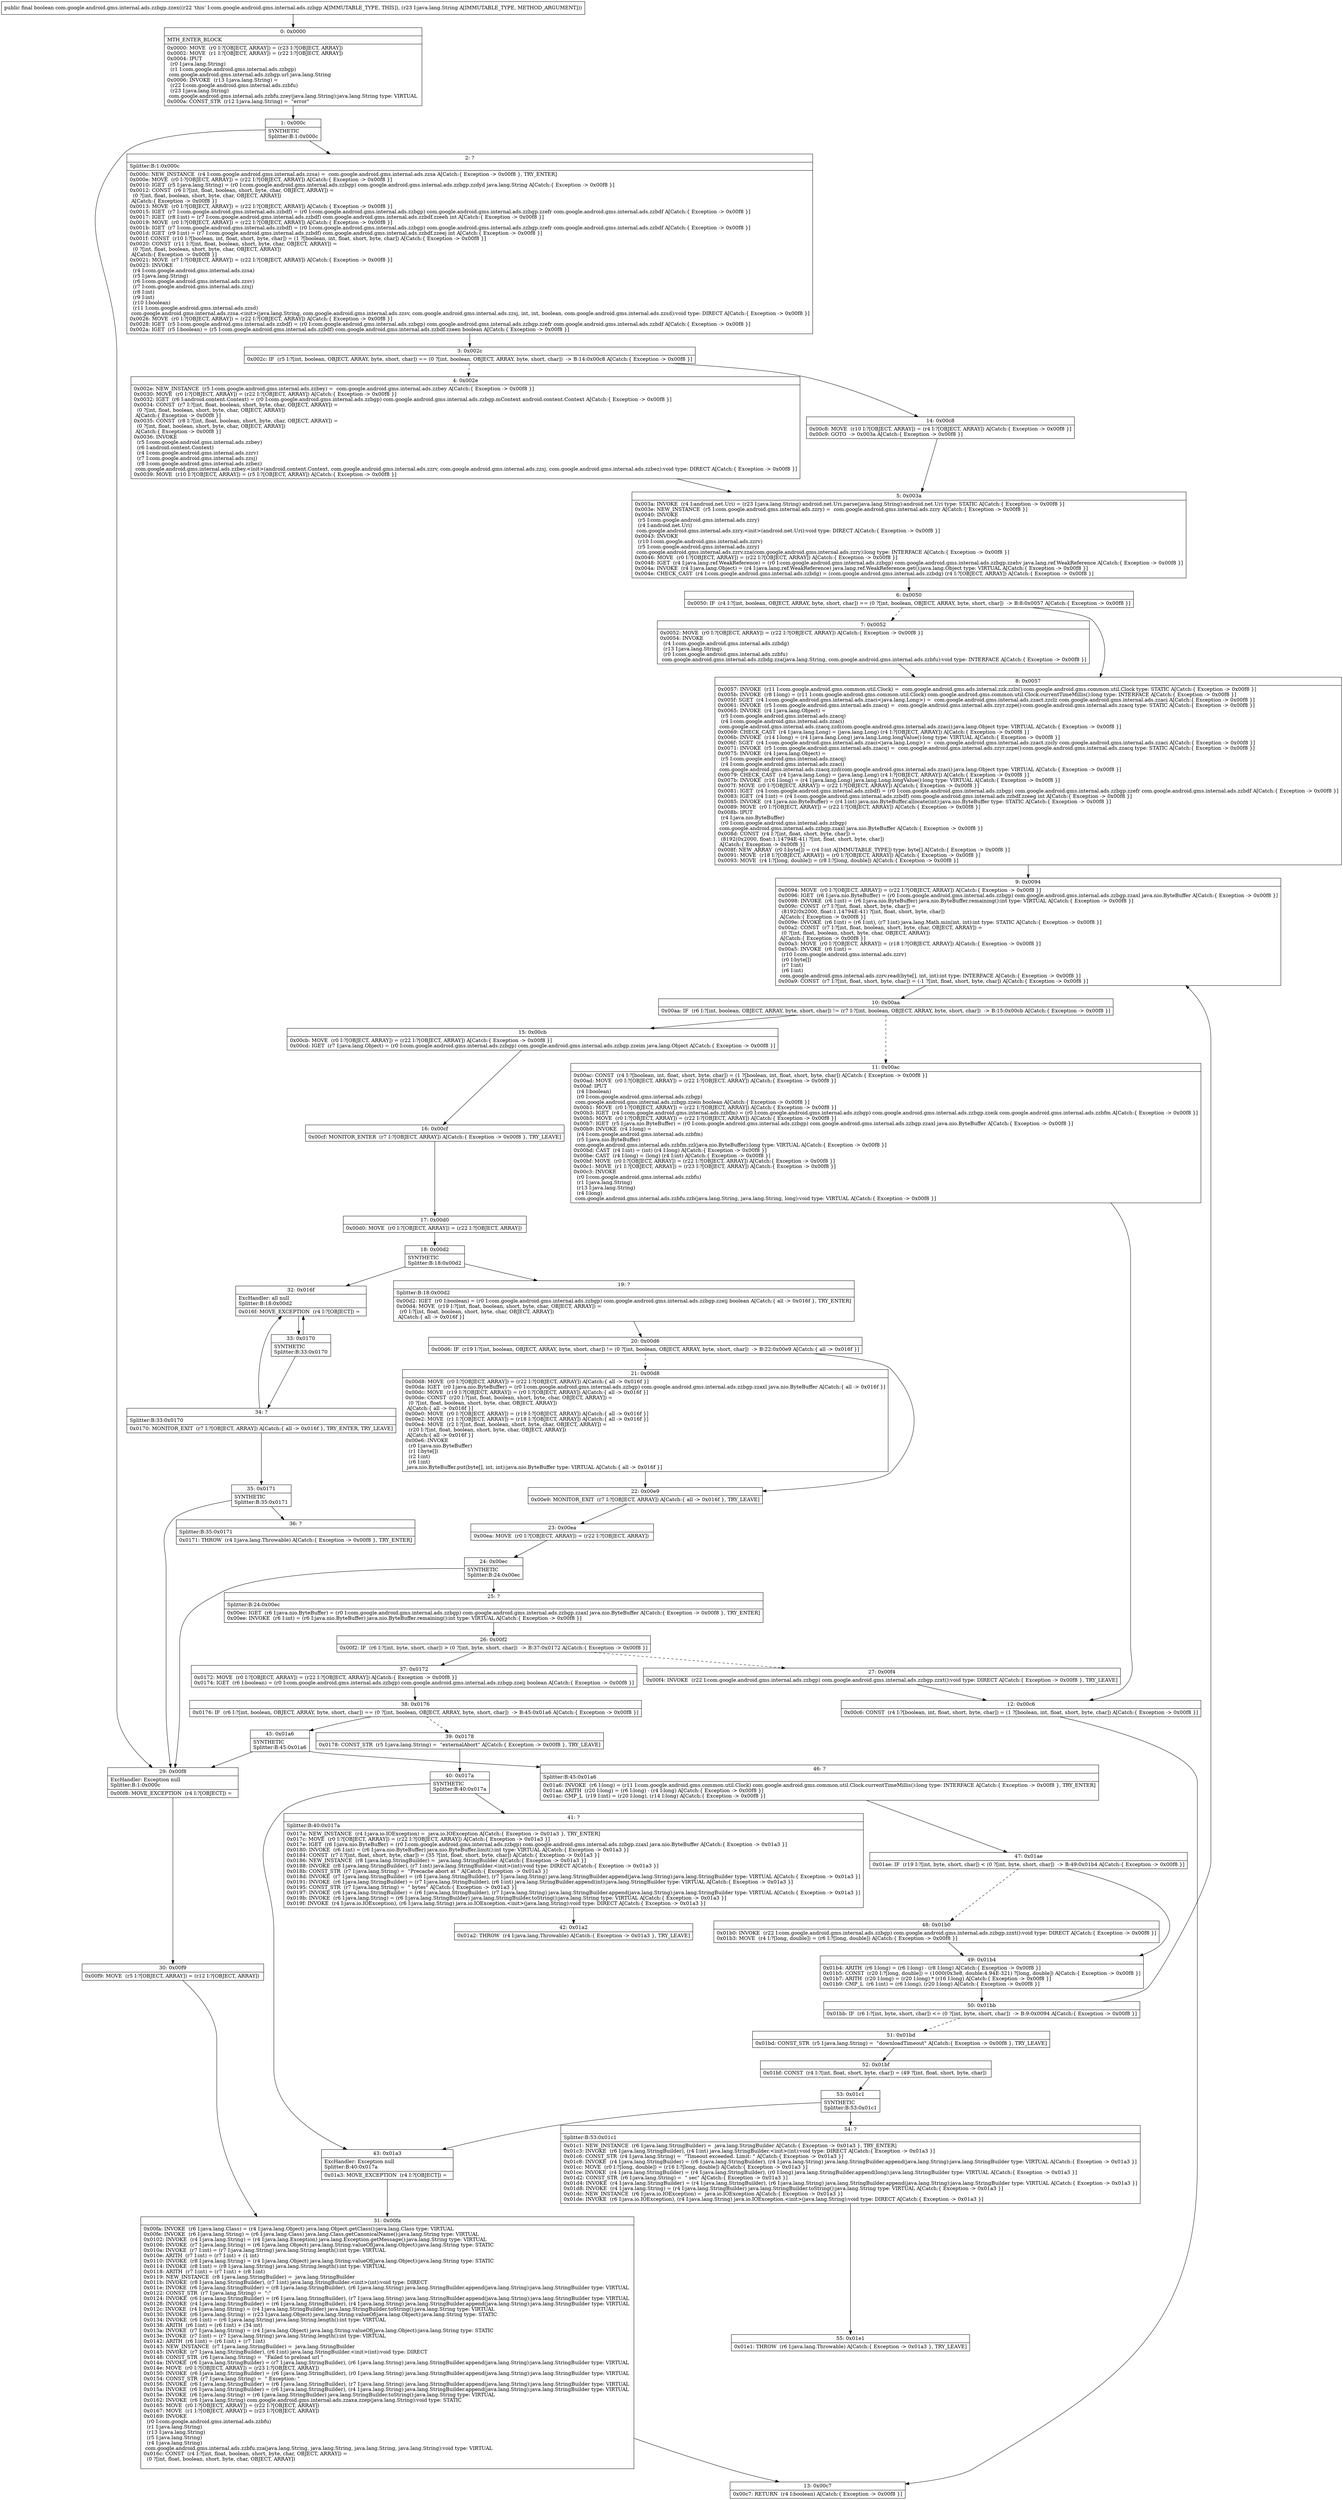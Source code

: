 digraph "CFG forcom.google.android.gms.internal.ads.zzbgp.zzex(Ljava\/lang\/String;)Z" {
Node_0 [shape=record,label="{0\:\ 0x0000|MTH_ENTER_BLOCK\l|0x0000: MOVE  (r0 I:?[OBJECT, ARRAY]) = (r23 I:?[OBJECT, ARRAY]) \l0x0002: MOVE  (r1 I:?[OBJECT, ARRAY]) = (r22 I:?[OBJECT, ARRAY]) \l0x0004: IPUT  \l  (r0 I:java.lang.String)\l  (r1 I:com.google.android.gms.internal.ads.zzbgp)\l com.google.android.gms.internal.ads.zzbgp.url java.lang.String \l0x0006: INVOKE  (r13 I:java.lang.String) = \l  (r22 I:com.google.android.gms.internal.ads.zzbfu)\l  (r23 I:java.lang.String)\l com.google.android.gms.internal.ads.zzbfu.zzey(java.lang.String):java.lang.String type: VIRTUAL \l0x000a: CONST_STR  (r12 I:java.lang.String) =  \"error\" \l}"];
Node_1 [shape=record,label="{1\:\ 0x000c|SYNTHETIC\lSplitter:B:1:0x000c\l}"];
Node_2 [shape=record,label="{2\:\ ?|Splitter:B:1:0x000c\l|0x000c: NEW_INSTANCE  (r4 I:com.google.android.gms.internal.ads.zzsa) =  com.google.android.gms.internal.ads.zzsa A[Catch:\{ Exception \-\> 0x00f8 \}, TRY_ENTER]\l0x000e: MOVE  (r0 I:?[OBJECT, ARRAY]) = (r22 I:?[OBJECT, ARRAY]) A[Catch:\{ Exception \-\> 0x00f8 \}]\l0x0010: IGET  (r5 I:java.lang.String) = (r0 I:com.google.android.gms.internal.ads.zzbgp) com.google.android.gms.internal.ads.zzbgp.zzdyd java.lang.String A[Catch:\{ Exception \-\> 0x00f8 \}]\l0x0012: CONST  (r6 I:?[int, float, boolean, short, byte, char, OBJECT, ARRAY]) = \l  (0 ?[int, float, boolean, short, byte, char, OBJECT, ARRAY])\l A[Catch:\{ Exception \-\> 0x00f8 \}]\l0x0013: MOVE  (r0 I:?[OBJECT, ARRAY]) = (r22 I:?[OBJECT, ARRAY]) A[Catch:\{ Exception \-\> 0x00f8 \}]\l0x0015: IGET  (r7 I:com.google.android.gms.internal.ads.zzbdf) = (r0 I:com.google.android.gms.internal.ads.zzbgp) com.google.android.gms.internal.ads.zzbgp.zzefr com.google.android.gms.internal.ads.zzbdf A[Catch:\{ Exception \-\> 0x00f8 \}]\l0x0017: IGET  (r8 I:int) = (r7 I:com.google.android.gms.internal.ads.zzbdf) com.google.android.gms.internal.ads.zzbdf.zzeeh int A[Catch:\{ Exception \-\> 0x00f8 \}]\l0x0019: MOVE  (r0 I:?[OBJECT, ARRAY]) = (r22 I:?[OBJECT, ARRAY]) A[Catch:\{ Exception \-\> 0x00f8 \}]\l0x001b: IGET  (r7 I:com.google.android.gms.internal.ads.zzbdf) = (r0 I:com.google.android.gms.internal.ads.zzbgp) com.google.android.gms.internal.ads.zzbgp.zzefr com.google.android.gms.internal.ads.zzbdf A[Catch:\{ Exception \-\> 0x00f8 \}]\l0x001d: IGET  (r9 I:int) = (r7 I:com.google.android.gms.internal.ads.zzbdf) com.google.android.gms.internal.ads.zzbdf.zzeej int A[Catch:\{ Exception \-\> 0x00f8 \}]\l0x001f: CONST  (r10 I:?[boolean, int, float, short, byte, char]) = (1 ?[boolean, int, float, short, byte, char]) A[Catch:\{ Exception \-\> 0x00f8 \}]\l0x0020: CONST  (r11 I:?[int, float, boolean, short, byte, char, OBJECT, ARRAY]) = \l  (0 ?[int, float, boolean, short, byte, char, OBJECT, ARRAY])\l A[Catch:\{ Exception \-\> 0x00f8 \}]\l0x0021: MOVE  (r7 I:?[OBJECT, ARRAY]) = (r22 I:?[OBJECT, ARRAY]) A[Catch:\{ Exception \-\> 0x00f8 \}]\l0x0023: INVOKE  \l  (r4 I:com.google.android.gms.internal.ads.zzsa)\l  (r5 I:java.lang.String)\l  (r6 I:com.google.android.gms.internal.ads.zzsv)\l  (r7 I:com.google.android.gms.internal.ads.zzsj)\l  (r8 I:int)\l  (r9 I:int)\l  (r10 I:boolean)\l  (r11 I:com.google.android.gms.internal.ads.zzsd)\l com.google.android.gms.internal.ads.zzsa.\<init\>(java.lang.String, com.google.android.gms.internal.ads.zzsv, com.google.android.gms.internal.ads.zzsj, int, int, boolean, com.google.android.gms.internal.ads.zzsd):void type: DIRECT A[Catch:\{ Exception \-\> 0x00f8 \}]\l0x0026: MOVE  (r0 I:?[OBJECT, ARRAY]) = (r22 I:?[OBJECT, ARRAY]) A[Catch:\{ Exception \-\> 0x00f8 \}]\l0x0028: IGET  (r5 I:com.google.android.gms.internal.ads.zzbdf) = (r0 I:com.google.android.gms.internal.ads.zzbgp) com.google.android.gms.internal.ads.zzbgp.zzefr com.google.android.gms.internal.ads.zzbdf A[Catch:\{ Exception \-\> 0x00f8 \}]\l0x002a: IGET  (r5 I:boolean) = (r5 I:com.google.android.gms.internal.ads.zzbdf) com.google.android.gms.internal.ads.zzbdf.zzeen boolean A[Catch:\{ Exception \-\> 0x00f8 \}]\l}"];
Node_3 [shape=record,label="{3\:\ 0x002c|0x002c: IF  (r5 I:?[int, boolean, OBJECT, ARRAY, byte, short, char]) == (0 ?[int, boolean, OBJECT, ARRAY, byte, short, char])  \-\> B:14:0x00c8 A[Catch:\{ Exception \-\> 0x00f8 \}]\l}"];
Node_4 [shape=record,label="{4\:\ 0x002e|0x002e: NEW_INSTANCE  (r5 I:com.google.android.gms.internal.ads.zzbey) =  com.google.android.gms.internal.ads.zzbey A[Catch:\{ Exception \-\> 0x00f8 \}]\l0x0030: MOVE  (r0 I:?[OBJECT, ARRAY]) = (r22 I:?[OBJECT, ARRAY]) A[Catch:\{ Exception \-\> 0x00f8 \}]\l0x0032: IGET  (r6 I:android.content.Context) = (r0 I:com.google.android.gms.internal.ads.zzbgp) com.google.android.gms.internal.ads.zzbgp.mContext android.content.Context A[Catch:\{ Exception \-\> 0x00f8 \}]\l0x0034: CONST  (r7 I:?[int, float, boolean, short, byte, char, OBJECT, ARRAY]) = \l  (0 ?[int, float, boolean, short, byte, char, OBJECT, ARRAY])\l A[Catch:\{ Exception \-\> 0x00f8 \}]\l0x0035: CONST  (r8 I:?[int, float, boolean, short, byte, char, OBJECT, ARRAY]) = \l  (0 ?[int, float, boolean, short, byte, char, OBJECT, ARRAY])\l A[Catch:\{ Exception \-\> 0x00f8 \}]\l0x0036: INVOKE  \l  (r5 I:com.google.android.gms.internal.ads.zzbey)\l  (r6 I:android.content.Context)\l  (r4 I:com.google.android.gms.internal.ads.zzrv)\l  (r7 I:com.google.android.gms.internal.ads.zzsj)\l  (r8 I:com.google.android.gms.internal.ads.zzbez)\l com.google.android.gms.internal.ads.zzbey.\<init\>(android.content.Context, com.google.android.gms.internal.ads.zzrv, com.google.android.gms.internal.ads.zzsj, com.google.android.gms.internal.ads.zzbez):void type: DIRECT A[Catch:\{ Exception \-\> 0x00f8 \}]\l0x0039: MOVE  (r10 I:?[OBJECT, ARRAY]) = (r5 I:?[OBJECT, ARRAY]) A[Catch:\{ Exception \-\> 0x00f8 \}]\l}"];
Node_5 [shape=record,label="{5\:\ 0x003a|0x003a: INVOKE  (r4 I:android.net.Uri) = (r23 I:java.lang.String) android.net.Uri.parse(java.lang.String):android.net.Uri type: STATIC A[Catch:\{ Exception \-\> 0x00f8 \}]\l0x003e: NEW_INSTANCE  (r5 I:com.google.android.gms.internal.ads.zzry) =  com.google.android.gms.internal.ads.zzry A[Catch:\{ Exception \-\> 0x00f8 \}]\l0x0040: INVOKE  \l  (r5 I:com.google.android.gms.internal.ads.zzry)\l  (r4 I:android.net.Uri)\l com.google.android.gms.internal.ads.zzry.\<init\>(android.net.Uri):void type: DIRECT A[Catch:\{ Exception \-\> 0x00f8 \}]\l0x0043: INVOKE  \l  (r10 I:com.google.android.gms.internal.ads.zzrv)\l  (r5 I:com.google.android.gms.internal.ads.zzry)\l com.google.android.gms.internal.ads.zzrv.zza(com.google.android.gms.internal.ads.zzry):long type: INTERFACE A[Catch:\{ Exception \-\> 0x00f8 \}]\l0x0046: MOVE  (r0 I:?[OBJECT, ARRAY]) = (r22 I:?[OBJECT, ARRAY]) A[Catch:\{ Exception \-\> 0x00f8 \}]\l0x0048: IGET  (r4 I:java.lang.ref.WeakReference) = (r0 I:com.google.android.gms.internal.ads.zzbgp) com.google.android.gms.internal.ads.zzbgp.zzehv java.lang.ref.WeakReference A[Catch:\{ Exception \-\> 0x00f8 \}]\l0x004a: INVOKE  (r4 I:java.lang.Object) = (r4 I:java.lang.ref.WeakReference) java.lang.ref.WeakReference.get():java.lang.Object type: VIRTUAL A[Catch:\{ Exception \-\> 0x00f8 \}]\l0x004e: CHECK_CAST  (r4 I:com.google.android.gms.internal.ads.zzbdg) = (com.google.android.gms.internal.ads.zzbdg) (r4 I:?[OBJECT, ARRAY]) A[Catch:\{ Exception \-\> 0x00f8 \}]\l}"];
Node_6 [shape=record,label="{6\:\ 0x0050|0x0050: IF  (r4 I:?[int, boolean, OBJECT, ARRAY, byte, short, char]) == (0 ?[int, boolean, OBJECT, ARRAY, byte, short, char])  \-\> B:8:0x0057 A[Catch:\{ Exception \-\> 0x00f8 \}]\l}"];
Node_7 [shape=record,label="{7\:\ 0x0052|0x0052: MOVE  (r0 I:?[OBJECT, ARRAY]) = (r22 I:?[OBJECT, ARRAY]) A[Catch:\{ Exception \-\> 0x00f8 \}]\l0x0054: INVOKE  \l  (r4 I:com.google.android.gms.internal.ads.zzbdg)\l  (r13 I:java.lang.String)\l  (r0 I:com.google.android.gms.internal.ads.zzbfu)\l com.google.android.gms.internal.ads.zzbdg.zza(java.lang.String, com.google.android.gms.internal.ads.zzbfu):void type: INTERFACE A[Catch:\{ Exception \-\> 0x00f8 \}]\l}"];
Node_8 [shape=record,label="{8\:\ 0x0057|0x0057: INVOKE  (r11 I:com.google.android.gms.common.util.Clock) =  com.google.android.gms.ads.internal.zzk.zzln():com.google.android.gms.common.util.Clock type: STATIC A[Catch:\{ Exception \-\> 0x00f8 \}]\l0x005b: INVOKE  (r8 I:long) = (r11 I:com.google.android.gms.common.util.Clock) com.google.android.gms.common.util.Clock.currentTimeMillis():long type: INTERFACE A[Catch:\{ Exception \-\> 0x00f8 \}]\l0x005f: SGET  (r4 I:com.google.android.gms.internal.ads.zzaci\<java.lang.Long\>) =  com.google.android.gms.internal.ads.zzact.zzclz com.google.android.gms.internal.ads.zzaci A[Catch:\{ Exception \-\> 0x00f8 \}]\l0x0061: INVOKE  (r5 I:com.google.android.gms.internal.ads.zzacq) =  com.google.android.gms.internal.ads.zzyr.zzpe():com.google.android.gms.internal.ads.zzacq type: STATIC A[Catch:\{ Exception \-\> 0x00f8 \}]\l0x0065: INVOKE  (r4 I:java.lang.Object) = \l  (r5 I:com.google.android.gms.internal.ads.zzacq)\l  (r4 I:com.google.android.gms.internal.ads.zzaci)\l com.google.android.gms.internal.ads.zzacq.zzd(com.google.android.gms.internal.ads.zzaci):java.lang.Object type: VIRTUAL A[Catch:\{ Exception \-\> 0x00f8 \}]\l0x0069: CHECK_CAST  (r4 I:java.lang.Long) = (java.lang.Long) (r4 I:?[OBJECT, ARRAY]) A[Catch:\{ Exception \-\> 0x00f8 \}]\l0x006b: INVOKE  (r14 I:long) = (r4 I:java.lang.Long) java.lang.Long.longValue():long type: VIRTUAL A[Catch:\{ Exception \-\> 0x00f8 \}]\l0x006f: SGET  (r4 I:com.google.android.gms.internal.ads.zzaci\<java.lang.Long\>) =  com.google.android.gms.internal.ads.zzact.zzcly com.google.android.gms.internal.ads.zzaci A[Catch:\{ Exception \-\> 0x00f8 \}]\l0x0071: INVOKE  (r5 I:com.google.android.gms.internal.ads.zzacq) =  com.google.android.gms.internal.ads.zzyr.zzpe():com.google.android.gms.internal.ads.zzacq type: STATIC A[Catch:\{ Exception \-\> 0x00f8 \}]\l0x0075: INVOKE  (r4 I:java.lang.Object) = \l  (r5 I:com.google.android.gms.internal.ads.zzacq)\l  (r4 I:com.google.android.gms.internal.ads.zzaci)\l com.google.android.gms.internal.ads.zzacq.zzd(com.google.android.gms.internal.ads.zzaci):java.lang.Object type: VIRTUAL A[Catch:\{ Exception \-\> 0x00f8 \}]\l0x0079: CHECK_CAST  (r4 I:java.lang.Long) = (java.lang.Long) (r4 I:?[OBJECT, ARRAY]) A[Catch:\{ Exception \-\> 0x00f8 \}]\l0x007b: INVOKE  (r16 I:long) = (r4 I:java.lang.Long) java.lang.Long.longValue():long type: VIRTUAL A[Catch:\{ Exception \-\> 0x00f8 \}]\l0x007f: MOVE  (r0 I:?[OBJECT, ARRAY]) = (r22 I:?[OBJECT, ARRAY]) A[Catch:\{ Exception \-\> 0x00f8 \}]\l0x0081: IGET  (r4 I:com.google.android.gms.internal.ads.zzbdf) = (r0 I:com.google.android.gms.internal.ads.zzbgp) com.google.android.gms.internal.ads.zzbgp.zzefr com.google.android.gms.internal.ads.zzbdf A[Catch:\{ Exception \-\> 0x00f8 \}]\l0x0083: IGET  (r4 I:int) = (r4 I:com.google.android.gms.internal.ads.zzbdf) com.google.android.gms.internal.ads.zzbdf.zzeeg int A[Catch:\{ Exception \-\> 0x00f8 \}]\l0x0085: INVOKE  (r4 I:java.nio.ByteBuffer) = (r4 I:int) java.nio.ByteBuffer.allocate(int):java.nio.ByteBuffer type: STATIC A[Catch:\{ Exception \-\> 0x00f8 \}]\l0x0089: MOVE  (r0 I:?[OBJECT, ARRAY]) = (r22 I:?[OBJECT, ARRAY]) A[Catch:\{ Exception \-\> 0x00f8 \}]\l0x008b: IPUT  \l  (r4 I:java.nio.ByteBuffer)\l  (r0 I:com.google.android.gms.internal.ads.zzbgp)\l com.google.android.gms.internal.ads.zzbgp.zzaxl java.nio.ByteBuffer A[Catch:\{ Exception \-\> 0x00f8 \}]\l0x008d: CONST  (r4 I:?[int, float, short, byte, char]) = \l  (8192(0x2000, float:1.14794E\-41) ?[int, float, short, byte, char])\l A[Catch:\{ Exception \-\> 0x00f8 \}]\l0x008f: NEW_ARRAY  (r0 I:byte[]) = (r4 I:int A[IMMUTABLE_TYPE]) type: byte[] A[Catch:\{ Exception \-\> 0x00f8 \}]\l0x0091: MOVE  (r18 I:?[OBJECT, ARRAY]) = (r0 I:?[OBJECT, ARRAY]) A[Catch:\{ Exception \-\> 0x00f8 \}]\l0x0093: MOVE  (r4 I:?[long, double]) = (r8 I:?[long, double]) A[Catch:\{ Exception \-\> 0x00f8 \}]\l}"];
Node_9 [shape=record,label="{9\:\ 0x0094|0x0094: MOVE  (r0 I:?[OBJECT, ARRAY]) = (r22 I:?[OBJECT, ARRAY]) A[Catch:\{ Exception \-\> 0x00f8 \}]\l0x0096: IGET  (r6 I:java.nio.ByteBuffer) = (r0 I:com.google.android.gms.internal.ads.zzbgp) com.google.android.gms.internal.ads.zzbgp.zzaxl java.nio.ByteBuffer A[Catch:\{ Exception \-\> 0x00f8 \}]\l0x0098: INVOKE  (r6 I:int) = (r6 I:java.nio.ByteBuffer) java.nio.ByteBuffer.remaining():int type: VIRTUAL A[Catch:\{ Exception \-\> 0x00f8 \}]\l0x009c: CONST  (r7 I:?[int, float, short, byte, char]) = \l  (8192(0x2000, float:1.14794E\-41) ?[int, float, short, byte, char])\l A[Catch:\{ Exception \-\> 0x00f8 \}]\l0x009e: INVOKE  (r6 I:int) = (r6 I:int), (r7 I:int) java.lang.Math.min(int, int):int type: STATIC A[Catch:\{ Exception \-\> 0x00f8 \}]\l0x00a2: CONST  (r7 I:?[int, float, boolean, short, byte, char, OBJECT, ARRAY]) = \l  (0 ?[int, float, boolean, short, byte, char, OBJECT, ARRAY])\l A[Catch:\{ Exception \-\> 0x00f8 \}]\l0x00a3: MOVE  (r0 I:?[OBJECT, ARRAY]) = (r18 I:?[OBJECT, ARRAY]) A[Catch:\{ Exception \-\> 0x00f8 \}]\l0x00a5: INVOKE  (r6 I:int) = \l  (r10 I:com.google.android.gms.internal.ads.zzrv)\l  (r0 I:byte[])\l  (r7 I:int)\l  (r6 I:int)\l com.google.android.gms.internal.ads.zzrv.read(byte[], int, int):int type: INTERFACE A[Catch:\{ Exception \-\> 0x00f8 \}]\l0x00a9: CONST  (r7 I:?[int, float, short, byte, char]) = (\-1 ?[int, float, short, byte, char]) A[Catch:\{ Exception \-\> 0x00f8 \}]\l}"];
Node_10 [shape=record,label="{10\:\ 0x00aa|0x00aa: IF  (r6 I:?[int, boolean, OBJECT, ARRAY, byte, short, char]) != (r7 I:?[int, boolean, OBJECT, ARRAY, byte, short, char])  \-\> B:15:0x00cb A[Catch:\{ Exception \-\> 0x00f8 \}]\l}"];
Node_11 [shape=record,label="{11\:\ 0x00ac|0x00ac: CONST  (r4 I:?[boolean, int, float, short, byte, char]) = (1 ?[boolean, int, float, short, byte, char]) A[Catch:\{ Exception \-\> 0x00f8 \}]\l0x00ad: MOVE  (r0 I:?[OBJECT, ARRAY]) = (r22 I:?[OBJECT, ARRAY]) A[Catch:\{ Exception \-\> 0x00f8 \}]\l0x00af: IPUT  \l  (r4 I:boolean)\l  (r0 I:com.google.android.gms.internal.ads.zzbgp)\l com.google.android.gms.internal.ads.zzbgp.zzein boolean A[Catch:\{ Exception \-\> 0x00f8 \}]\l0x00b1: MOVE  (r0 I:?[OBJECT, ARRAY]) = (r22 I:?[OBJECT, ARRAY]) A[Catch:\{ Exception \-\> 0x00f8 \}]\l0x00b3: IGET  (r4 I:com.google.android.gms.internal.ads.zzbfm) = (r0 I:com.google.android.gms.internal.ads.zzbgp) com.google.android.gms.internal.ads.zzbgp.zzeik com.google.android.gms.internal.ads.zzbfm A[Catch:\{ Exception \-\> 0x00f8 \}]\l0x00b5: MOVE  (r0 I:?[OBJECT, ARRAY]) = (r22 I:?[OBJECT, ARRAY]) A[Catch:\{ Exception \-\> 0x00f8 \}]\l0x00b7: IGET  (r5 I:java.nio.ByteBuffer) = (r0 I:com.google.android.gms.internal.ads.zzbgp) com.google.android.gms.internal.ads.zzbgp.zzaxl java.nio.ByteBuffer A[Catch:\{ Exception \-\> 0x00f8 \}]\l0x00b9: INVOKE  (r4 I:long) = \l  (r4 I:com.google.android.gms.internal.ads.zzbfm)\l  (r5 I:java.nio.ByteBuffer)\l com.google.android.gms.internal.ads.zzbfm.zzl(java.nio.ByteBuffer):long type: VIRTUAL A[Catch:\{ Exception \-\> 0x00f8 \}]\l0x00bd: CAST  (r4 I:int) = (int) (r4 I:long) A[Catch:\{ Exception \-\> 0x00f8 \}]\l0x00be: CAST  (r4 I:long) = (long) (r4 I:int) A[Catch:\{ Exception \-\> 0x00f8 \}]\l0x00bf: MOVE  (r0 I:?[OBJECT, ARRAY]) = (r22 I:?[OBJECT, ARRAY]) A[Catch:\{ Exception \-\> 0x00f8 \}]\l0x00c1: MOVE  (r1 I:?[OBJECT, ARRAY]) = (r23 I:?[OBJECT, ARRAY]) A[Catch:\{ Exception \-\> 0x00f8 \}]\l0x00c3: INVOKE  \l  (r0 I:com.google.android.gms.internal.ads.zzbfu)\l  (r1 I:java.lang.String)\l  (r13 I:java.lang.String)\l  (r4 I:long)\l com.google.android.gms.internal.ads.zzbfu.zzb(java.lang.String, java.lang.String, long):void type: VIRTUAL A[Catch:\{ Exception \-\> 0x00f8 \}]\l}"];
Node_12 [shape=record,label="{12\:\ 0x00c6|0x00c6: CONST  (r4 I:?[boolean, int, float, short, byte, char]) = (1 ?[boolean, int, float, short, byte, char]) A[Catch:\{ Exception \-\> 0x00f8 \}]\l}"];
Node_13 [shape=record,label="{13\:\ 0x00c7|0x00c7: RETURN  (r4 I:boolean) A[Catch:\{ Exception \-\> 0x00f8 \}]\l}"];
Node_14 [shape=record,label="{14\:\ 0x00c8|0x00c8: MOVE  (r10 I:?[OBJECT, ARRAY]) = (r4 I:?[OBJECT, ARRAY]) A[Catch:\{ Exception \-\> 0x00f8 \}]\l0x00c9: GOTO  \-\> 0x003a A[Catch:\{ Exception \-\> 0x00f8 \}]\l}"];
Node_15 [shape=record,label="{15\:\ 0x00cb|0x00cb: MOVE  (r0 I:?[OBJECT, ARRAY]) = (r22 I:?[OBJECT, ARRAY]) A[Catch:\{ Exception \-\> 0x00f8 \}]\l0x00cd: IGET  (r7 I:java.lang.Object) = (r0 I:com.google.android.gms.internal.ads.zzbgp) com.google.android.gms.internal.ads.zzbgp.zzeim java.lang.Object A[Catch:\{ Exception \-\> 0x00f8 \}]\l}"];
Node_16 [shape=record,label="{16\:\ 0x00cf|0x00cf: MONITOR_ENTER  (r7 I:?[OBJECT, ARRAY]) A[Catch:\{ Exception \-\> 0x00f8 \}, TRY_LEAVE]\l}"];
Node_17 [shape=record,label="{17\:\ 0x00d0|0x00d0: MOVE  (r0 I:?[OBJECT, ARRAY]) = (r22 I:?[OBJECT, ARRAY]) \l}"];
Node_18 [shape=record,label="{18\:\ 0x00d2|SYNTHETIC\lSplitter:B:18:0x00d2\l}"];
Node_19 [shape=record,label="{19\:\ ?|Splitter:B:18:0x00d2\l|0x00d2: IGET  (r0 I:boolean) = (r0 I:com.google.android.gms.internal.ads.zzbgp) com.google.android.gms.internal.ads.zzbgp.zzeij boolean A[Catch:\{ all \-\> 0x016f \}, TRY_ENTER]\l0x00d4: MOVE  (r19 I:?[int, float, boolean, short, byte, char, OBJECT, ARRAY]) = \l  (r0 I:?[int, float, boolean, short, byte, char, OBJECT, ARRAY])\l A[Catch:\{ all \-\> 0x016f \}]\l}"];
Node_20 [shape=record,label="{20\:\ 0x00d6|0x00d6: IF  (r19 I:?[int, boolean, OBJECT, ARRAY, byte, short, char]) != (0 ?[int, boolean, OBJECT, ARRAY, byte, short, char])  \-\> B:22:0x00e9 A[Catch:\{ all \-\> 0x016f \}]\l}"];
Node_21 [shape=record,label="{21\:\ 0x00d8|0x00d8: MOVE  (r0 I:?[OBJECT, ARRAY]) = (r22 I:?[OBJECT, ARRAY]) A[Catch:\{ all \-\> 0x016f \}]\l0x00da: IGET  (r0 I:java.nio.ByteBuffer) = (r0 I:com.google.android.gms.internal.ads.zzbgp) com.google.android.gms.internal.ads.zzbgp.zzaxl java.nio.ByteBuffer A[Catch:\{ all \-\> 0x016f \}]\l0x00dc: MOVE  (r19 I:?[OBJECT, ARRAY]) = (r0 I:?[OBJECT, ARRAY]) A[Catch:\{ all \-\> 0x016f \}]\l0x00de: CONST  (r20 I:?[int, float, boolean, short, byte, char, OBJECT, ARRAY]) = \l  (0 ?[int, float, boolean, short, byte, char, OBJECT, ARRAY])\l A[Catch:\{ all \-\> 0x016f \}]\l0x00e0: MOVE  (r0 I:?[OBJECT, ARRAY]) = (r19 I:?[OBJECT, ARRAY]) A[Catch:\{ all \-\> 0x016f \}]\l0x00e2: MOVE  (r1 I:?[OBJECT, ARRAY]) = (r18 I:?[OBJECT, ARRAY]) A[Catch:\{ all \-\> 0x016f \}]\l0x00e4: MOVE  (r2 I:?[int, float, boolean, short, byte, char, OBJECT, ARRAY]) = \l  (r20 I:?[int, float, boolean, short, byte, char, OBJECT, ARRAY])\l A[Catch:\{ all \-\> 0x016f \}]\l0x00e6: INVOKE  \l  (r0 I:java.nio.ByteBuffer)\l  (r1 I:byte[])\l  (r2 I:int)\l  (r6 I:int)\l java.nio.ByteBuffer.put(byte[], int, int):java.nio.ByteBuffer type: VIRTUAL A[Catch:\{ all \-\> 0x016f \}]\l}"];
Node_22 [shape=record,label="{22\:\ 0x00e9|0x00e9: MONITOR_EXIT  (r7 I:?[OBJECT, ARRAY]) A[Catch:\{ all \-\> 0x016f \}, TRY_LEAVE]\l}"];
Node_23 [shape=record,label="{23\:\ 0x00ea|0x00ea: MOVE  (r0 I:?[OBJECT, ARRAY]) = (r22 I:?[OBJECT, ARRAY]) \l}"];
Node_24 [shape=record,label="{24\:\ 0x00ec|SYNTHETIC\lSplitter:B:24:0x00ec\l}"];
Node_25 [shape=record,label="{25\:\ ?|Splitter:B:24:0x00ec\l|0x00ec: IGET  (r6 I:java.nio.ByteBuffer) = (r0 I:com.google.android.gms.internal.ads.zzbgp) com.google.android.gms.internal.ads.zzbgp.zzaxl java.nio.ByteBuffer A[Catch:\{ Exception \-\> 0x00f8 \}, TRY_ENTER]\l0x00ee: INVOKE  (r6 I:int) = (r6 I:java.nio.ByteBuffer) java.nio.ByteBuffer.remaining():int type: VIRTUAL A[Catch:\{ Exception \-\> 0x00f8 \}]\l}"];
Node_26 [shape=record,label="{26\:\ 0x00f2|0x00f2: IF  (r6 I:?[int, byte, short, char]) \> (0 ?[int, byte, short, char])  \-\> B:37:0x0172 A[Catch:\{ Exception \-\> 0x00f8 \}]\l}"];
Node_27 [shape=record,label="{27\:\ 0x00f4|0x00f4: INVOKE  (r22 I:com.google.android.gms.internal.ads.zzbgp) com.google.android.gms.internal.ads.zzbgp.zzxt():void type: DIRECT A[Catch:\{ Exception \-\> 0x00f8 \}, TRY_LEAVE]\l}"];
Node_29 [shape=record,label="{29\:\ 0x00f8|ExcHandler: Exception null\lSplitter:B:1:0x000c\l|0x00f8: MOVE_EXCEPTION  (r4 I:?[OBJECT]) =  \l}"];
Node_30 [shape=record,label="{30\:\ 0x00f9|0x00f9: MOVE  (r5 I:?[OBJECT, ARRAY]) = (r12 I:?[OBJECT, ARRAY]) \l}"];
Node_31 [shape=record,label="{31\:\ 0x00fa|0x00fa: INVOKE  (r6 I:java.lang.Class) = (r4 I:java.lang.Object) java.lang.Object.getClass():java.lang.Class type: VIRTUAL \l0x00fe: INVOKE  (r6 I:java.lang.String) = (r6 I:java.lang.Class) java.lang.Class.getCanonicalName():java.lang.String type: VIRTUAL \l0x0102: INVOKE  (r4 I:java.lang.String) = (r4 I:java.lang.Exception) java.lang.Exception.getMessage():java.lang.String type: VIRTUAL \l0x0106: INVOKE  (r7 I:java.lang.String) = (r6 I:java.lang.Object) java.lang.String.valueOf(java.lang.Object):java.lang.String type: STATIC \l0x010a: INVOKE  (r7 I:int) = (r7 I:java.lang.String) java.lang.String.length():int type: VIRTUAL \l0x010e: ARITH  (r7 I:int) = (r7 I:int) + (1 int) \l0x0110: INVOKE  (r8 I:java.lang.String) = (r4 I:java.lang.Object) java.lang.String.valueOf(java.lang.Object):java.lang.String type: STATIC \l0x0114: INVOKE  (r8 I:int) = (r8 I:java.lang.String) java.lang.String.length():int type: VIRTUAL \l0x0118: ARITH  (r7 I:int) = (r7 I:int) + (r8 I:int) \l0x0119: NEW_INSTANCE  (r8 I:java.lang.StringBuilder) =  java.lang.StringBuilder \l0x011b: INVOKE  (r8 I:java.lang.StringBuilder), (r7 I:int) java.lang.StringBuilder.\<init\>(int):void type: DIRECT \l0x011e: INVOKE  (r6 I:java.lang.StringBuilder) = (r8 I:java.lang.StringBuilder), (r6 I:java.lang.String) java.lang.StringBuilder.append(java.lang.String):java.lang.StringBuilder type: VIRTUAL \l0x0122: CONST_STR  (r7 I:java.lang.String) =  \":\" \l0x0124: INVOKE  (r6 I:java.lang.StringBuilder) = (r6 I:java.lang.StringBuilder), (r7 I:java.lang.String) java.lang.StringBuilder.append(java.lang.String):java.lang.StringBuilder type: VIRTUAL \l0x0128: INVOKE  (r4 I:java.lang.StringBuilder) = (r6 I:java.lang.StringBuilder), (r4 I:java.lang.String) java.lang.StringBuilder.append(java.lang.String):java.lang.StringBuilder type: VIRTUAL \l0x012c: INVOKE  (r4 I:java.lang.String) = (r4 I:java.lang.StringBuilder) java.lang.StringBuilder.toString():java.lang.String type: VIRTUAL \l0x0130: INVOKE  (r6 I:java.lang.String) = (r23 I:java.lang.Object) java.lang.String.valueOf(java.lang.Object):java.lang.String type: STATIC \l0x0134: INVOKE  (r6 I:int) = (r6 I:java.lang.String) java.lang.String.length():int type: VIRTUAL \l0x0138: ARITH  (r6 I:int) = (r6 I:int) + (34 int) \l0x013a: INVOKE  (r7 I:java.lang.String) = (r4 I:java.lang.Object) java.lang.String.valueOf(java.lang.Object):java.lang.String type: STATIC \l0x013e: INVOKE  (r7 I:int) = (r7 I:java.lang.String) java.lang.String.length():int type: VIRTUAL \l0x0142: ARITH  (r6 I:int) = (r6 I:int) + (r7 I:int) \l0x0143: NEW_INSTANCE  (r7 I:java.lang.StringBuilder) =  java.lang.StringBuilder \l0x0145: INVOKE  (r7 I:java.lang.StringBuilder), (r6 I:int) java.lang.StringBuilder.\<init\>(int):void type: DIRECT \l0x0148: CONST_STR  (r6 I:java.lang.String) =  \"Failed to preload url \" \l0x014a: INVOKE  (r6 I:java.lang.StringBuilder) = (r7 I:java.lang.StringBuilder), (r6 I:java.lang.String) java.lang.StringBuilder.append(java.lang.String):java.lang.StringBuilder type: VIRTUAL \l0x014e: MOVE  (r0 I:?[OBJECT, ARRAY]) = (r23 I:?[OBJECT, ARRAY]) \l0x0150: INVOKE  (r6 I:java.lang.StringBuilder) = (r6 I:java.lang.StringBuilder), (r0 I:java.lang.String) java.lang.StringBuilder.append(java.lang.String):java.lang.StringBuilder type: VIRTUAL \l0x0154: CONST_STR  (r7 I:java.lang.String) =  \" Exception: \" \l0x0156: INVOKE  (r6 I:java.lang.StringBuilder) = (r6 I:java.lang.StringBuilder), (r7 I:java.lang.String) java.lang.StringBuilder.append(java.lang.String):java.lang.StringBuilder type: VIRTUAL \l0x015a: INVOKE  (r6 I:java.lang.StringBuilder) = (r6 I:java.lang.StringBuilder), (r4 I:java.lang.String) java.lang.StringBuilder.append(java.lang.String):java.lang.StringBuilder type: VIRTUAL \l0x015e: INVOKE  (r6 I:java.lang.String) = (r6 I:java.lang.StringBuilder) java.lang.StringBuilder.toString():java.lang.String type: VIRTUAL \l0x0162: INVOKE  (r6 I:java.lang.String) com.google.android.gms.internal.ads.zzaxa.zzep(java.lang.String):void type: STATIC \l0x0165: MOVE  (r0 I:?[OBJECT, ARRAY]) = (r22 I:?[OBJECT, ARRAY]) \l0x0167: MOVE  (r1 I:?[OBJECT, ARRAY]) = (r23 I:?[OBJECT, ARRAY]) \l0x0169: INVOKE  \l  (r0 I:com.google.android.gms.internal.ads.zzbfu)\l  (r1 I:java.lang.String)\l  (r13 I:java.lang.String)\l  (r5 I:java.lang.String)\l  (r4 I:java.lang.String)\l com.google.android.gms.internal.ads.zzbfu.zza(java.lang.String, java.lang.String, java.lang.String, java.lang.String):void type: VIRTUAL \l0x016c: CONST  (r4 I:?[int, float, boolean, short, byte, char, OBJECT, ARRAY]) = \l  (0 ?[int, float, boolean, short, byte, char, OBJECT, ARRAY])\l \l}"];
Node_32 [shape=record,label="{32\:\ 0x016f|ExcHandler: all null\lSplitter:B:18:0x00d2\l|0x016f: MOVE_EXCEPTION  (r4 I:?[OBJECT]) =  \l}"];
Node_33 [shape=record,label="{33\:\ 0x0170|SYNTHETIC\lSplitter:B:33:0x0170\l}"];
Node_34 [shape=record,label="{34\:\ ?|Splitter:B:33:0x0170\l|0x0170: MONITOR_EXIT  (r7 I:?[OBJECT, ARRAY]) A[Catch:\{ all \-\> 0x016f \}, TRY_ENTER, TRY_LEAVE]\l}"];
Node_35 [shape=record,label="{35\:\ 0x0171|SYNTHETIC\lSplitter:B:35:0x0171\l}"];
Node_36 [shape=record,label="{36\:\ ?|Splitter:B:35:0x0171\l|0x0171: THROW  (r4 I:java.lang.Throwable) A[Catch:\{ Exception \-\> 0x00f8 \}, TRY_ENTER]\l}"];
Node_37 [shape=record,label="{37\:\ 0x0172|0x0172: MOVE  (r0 I:?[OBJECT, ARRAY]) = (r22 I:?[OBJECT, ARRAY]) A[Catch:\{ Exception \-\> 0x00f8 \}]\l0x0174: IGET  (r6 I:boolean) = (r0 I:com.google.android.gms.internal.ads.zzbgp) com.google.android.gms.internal.ads.zzbgp.zzeij boolean A[Catch:\{ Exception \-\> 0x00f8 \}]\l}"];
Node_38 [shape=record,label="{38\:\ 0x0176|0x0176: IF  (r6 I:?[int, boolean, OBJECT, ARRAY, byte, short, char]) == (0 ?[int, boolean, OBJECT, ARRAY, byte, short, char])  \-\> B:45:0x01a6 A[Catch:\{ Exception \-\> 0x00f8 \}]\l}"];
Node_39 [shape=record,label="{39\:\ 0x0178|0x0178: CONST_STR  (r5 I:java.lang.String) =  \"externalAbort\" A[Catch:\{ Exception \-\> 0x00f8 \}, TRY_LEAVE]\l}"];
Node_40 [shape=record,label="{40\:\ 0x017a|SYNTHETIC\lSplitter:B:40:0x017a\l}"];
Node_41 [shape=record,label="{41\:\ ?|Splitter:B:40:0x017a\l|0x017a: NEW_INSTANCE  (r4 I:java.io.IOException) =  java.io.IOException A[Catch:\{ Exception \-\> 0x01a3 \}, TRY_ENTER]\l0x017c: MOVE  (r0 I:?[OBJECT, ARRAY]) = (r22 I:?[OBJECT, ARRAY]) A[Catch:\{ Exception \-\> 0x01a3 \}]\l0x017e: IGET  (r6 I:java.nio.ByteBuffer) = (r0 I:com.google.android.gms.internal.ads.zzbgp) com.google.android.gms.internal.ads.zzbgp.zzaxl java.nio.ByteBuffer A[Catch:\{ Exception \-\> 0x01a3 \}]\l0x0180: INVOKE  (r6 I:int) = (r6 I:java.nio.ByteBuffer) java.nio.ByteBuffer.limit():int type: VIRTUAL A[Catch:\{ Exception \-\> 0x01a3 \}]\l0x0184: CONST  (r7 I:?[int, float, short, byte, char]) = (35 ?[int, float, short, byte, char]) A[Catch:\{ Exception \-\> 0x01a3 \}]\l0x0186: NEW_INSTANCE  (r8 I:java.lang.StringBuilder) =  java.lang.StringBuilder A[Catch:\{ Exception \-\> 0x01a3 \}]\l0x0188: INVOKE  (r8 I:java.lang.StringBuilder), (r7 I:int) java.lang.StringBuilder.\<init\>(int):void type: DIRECT A[Catch:\{ Exception \-\> 0x01a3 \}]\l0x018b: CONST_STR  (r7 I:java.lang.String) =  \"Precache abort at \" A[Catch:\{ Exception \-\> 0x01a3 \}]\l0x018d: INVOKE  (r7 I:java.lang.StringBuilder) = (r8 I:java.lang.StringBuilder), (r7 I:java.lang.String) java.lang.StringBuilder.append(java.lang.String):java.lang.StringBuilder type: VIRTUAL A[Catch:\{ Exception \-\> 0x01a3 \}]\l0x0191: INVOKE  (r6 I:java.lang.StringBuilder) = (r7 I:java.lang.StringBuilder), (r6 I:int) java.lang.StringBuilder.append(int):java.lang.StringBuilder type: VIRTUAL A[Catch:\{ Exception \-\> 0x01a3 \}]\l0x0195: CONST_STR  (r7 I:java.lang.String) =  \" bytes\" A[Catch:\{ Exception \-\> 0x01a3 \}]\l0x0197: INVOKE  (r6 I:java.lang.StringBuilder) = (r6 I:java.lang.StringBuilder), (r7 I:java.lang.String) java.lang.StringBuilder.append(java.lang.String):java.lang.StringBuilder type: VIRTUAL A[Catch:\{ Exception \-\> 0x01a3 \}]\l0x019b: INVOKE  (r6 I:java.lang.String) = (r6 I:java.lang.StringBuilder) java.lang.StringBuilder.toString():java.lang.String type: VIRTUAL A[Catch:\{ Exception \-\> 0x01a3 \}]\l0x019f: INVOKE  (r4 I:java.io.IOException), (r6 I:java.lang.String) java.io.IOException.\<init\>(java.lang.String):void type: DIRECT A[Catch:\{ Exception \-\> 0x01a3 \}]\l}"];
Node_42 [shape=record,label="{42\:\ 0x01a2|0x01a2: THROW  (r4 I:java.lang.Throwable) A[Catch:\{ Exception \-\> 0x01a3 \}, TRY_LEAVE]\l}"];
Node_43 [shape=record,label="{43\:\ 0x01a3|ExcHandler: Exception null\lSplitter:B:40:0x017a\l|0x01a3: MOVE_EXCEPTION  (r4 I:?[OBJECT]) =  \l}"];
Node_45 [shape=record,label="{45\:\ 0x01a6|SYNTHETIC\lSplitter:B:45:0x01a6\l}"];
Node_46 [shape=record,label="{46\:\ ?|Splitter:B:45:0x01a6\l|0x01a6: INVOKE  (r6 I:long) = (r11 I:com.google.android.gms.common.util.Clock) com.google.android.gms.common.util.Clock.currentTimeMillis():long type: INTERFACE A[Catch:\{ Exception \-\> 0x00f8 \}, TRY_ENTER]\l0x01aa: ARITH  (r20 I:long) = (r6 I:long) \- (r4 I:long) A[Catch:\{ Exception \-\> 0x00f8 \}]\l0x01ac: CMP_L  (r19 I:int) = (r20 I:long), (r14 I:long) A[Catch:\{ Exception \-\> 0x00f8 \}]\l}"];
Node_47 [shape=record,label="{47\:\ 0x01ae|0x01ae: IF  (r19 I:?[int, byte, short, char]) \< (0 ?[int, byte, short, char])  \-\> B:49:0x01b4 A[Catch:\{ Exception \-\> 0x00f8 \}]\l}"];
Node_48 [shape=record,label="{48\:\ 0x01b0|0x01b0: INVOKE  (r22 I:com.google.android.gms.internal.ads.zzbgp) com.google.android.gms.internal.ads.zzbgp.zzxt():void type: DIRECT A[Catch:\{ Exception \-\> 0x00f8 \}]\l0x01b3: MOVE  (r4 I:?[long, double]) = (r6 I:?[long, double]) A[Catch:\{ Exception \-\> 0x00f8 \}]\l}"];
Node_49 [shape=record,label="{49\:\ 0x01b4|0x01b4: ARITH  (r6 I:long) = (r6 I:long) \- (r8 I:long) A[Catch:\{ Exception \-\> 0x00f8 \}]\l0x01b5: CONST  (r20 I:?[long, double]) = (1000(0x3e8, double:4.94E\-321) ?[long, double]) A[Catch:\{ Exception \-\> 0x00f8 \}]\l0x01b7: ARITH  (r20 I:long) = (r20 I:long) * (r16 I:long) A[Catch:\{ Exception \-\> 0x00f8 \}]\l0x01b9: CMP_L  (r6 I:int) = (r6 I:long), (r20 I:long) A[Catch:\{ Exception \-\> 0x00f8 \}]\l}"];
Node_50 [shape=record,label="{50\:\ 0x01bb|0x01bb: IF  (r6 I:?[int, byte, short, char]) \<= (0 ?[int, byte, short, char])  \-\> B:9:0x0094 A[Catch:\{ Exception \-\> 0x00f8 \}]\l}"];
Node_51 [shape=record,label="{51\:\ 0x01bd|0x01bd: CONST_STR  (r5 I:java.lang.String) =  \"downloadTimeout\" A[Catch:\{ Exception \-\> 0x00f8 \}, TRY_LEAVE]\l}"];
Node_52 [shape=record,label="{52\:\ 0x01bf|0x01bf: CONST  (r4 I:?[int, float, short, byte, char]) = (49 ?[int, float, short, byte, char]) \l}"];
Node_53 [shape=record,label="{53\:\ 0x01c1|SYNTHETIC\lSplitter:B:53:0x01c1\l}"];
Node_54 [shape=record,label="{54\:\ ?|Splitter:B:53:0x01c1\l|0x01c1: NEW_INSTANCE  (r6 I:java.lang.StringBuilder) =  java.lang.StringBuilder A[Catch:\{ Exception \-\> 0x01a3 \}, TRY_ENTER]\l0x01c3: INVOKE  (r6 I:java.lang.StringBuilder), (r4 I:int) java.lang.StringBuilder.\<init\>(int):void type: DIRECT A[Catch:\{ Exception \-\> 0x01a3 \}]\l0x01c6: CONST_STR  (r4 I:java.lang.String) =  \"Timeout exceeded. Limit: \" A[Catch:\{ Exception \-\> 0x01a3 \}]\l0x01c8: INVOKE  (r4 I:java.lang.StringBuilder) = (r6 I:java.lang.StringBuilder), (r4 I:java.lang.String) java.lang.StringBuilder.append(java.lang.String):java.lang.StringBuilder type: VIRTUAL A[Catch:\{ Exception \-\> 0x01a3 \}]\l0x01cc: MOVE  (r0 I:?[long, double]) = (r16 I:?[long, double]) A[Catch:\{ Exception \-\> 0x01a3 \}]\l0x01ce: INVOKE  (r4 I:java.lang.StringBuilder) = (r4 I:java.lang.StringBuilder), (r0 I:long) java.lang.StringBuilder.append(long):java.lang.StringBuilder type: VIRTUAL A[Catch:\{ Exception \-\> 0x01a3 \}]\l0x01d2: CONST_STR  (r6 I:java.lang.String) =  \" sec\" A[Catch:\{ Exception \-\> 0x01a3 \}]\l0x01d4: INVOKE  (r4 I:java.lang.StringBuilder) = (r4 I:java.lang.StringBuilder), (r6 I:java.lang.String) java.lang.StringBuilder.append(java.lang.String):java.lang.StringBuilder type: VIRTUAL A[Catch:\{ Exception \-\> 0x01a3 \}]\l0x01d8: INVOKE  (r4 I:java.lang.String) = (r4 I:java.lang.StringBuilder) java.lang.StringBuilder.toString():java.lang.String type: VIRTUAL A[Catch:\{ Exception \-\> 0x01a3 \}]\l0x01dc: NEW_INSTANCE  (r6 I:java.io.IOException) =  java.io.IOException A[Catch:\{ Exception \-\> 0x01a3 \}]\l0x01de: INVOKE  (r6 I:java.io.IOException), (r4 I:java.lang.String) java.io.IOException.\<init\>(java.lang.String):void type: DIRECT A[Catch:\{ Exception \-\> 0x01a3 \}]\l}"];
Node_55 [shape=record,label="{55\:\ 0x01e1|0x01e1: THROW  (r6 I:java.lang.Throwable) A[Catch:\{ Exception \-\> 0x01a3 \}, TRY_LEAVE]\l}"];
MethodNode[shape=record,label="{public final boolean com.google.android.gms.internal.ads.zzbgp.zzex((r22 'this' I:com.google.android.gms.internal.ads.zzbgp A[IMMUTABLE_TYPE, THIS]), (r23 I:java.lang.String A[IMMUTABLE_TYPE, METHOD_ARGUMENT])) }"];
MethodNode -> Node_0;
Node_0 -> Node_1;
Node_1 -> Node_2;
Node_1 -> Node_29;
Node_2 -> Node_3;
Node_3 -> Node_4[style=dashed];
Node_3 -> Node_14;
Node_4 -> Node_5;
Node_5 -> Node_6;
Node_6 -> Node_7[style=dashed];
Node_6 -> Node_8;
Node_7 -> Node_8;
Node_8 -> Node_9;
Node_9 -> Node_10;
Node_10 -> Node_11[style=dashed];
Node_10 -> Node_15;
Node_11 -> Node_12;
Node_12 -> Node_13;
Node_14 -> Node_5;
Node_15 -> Node_16;
Node_16 -> Node_17;
Node_17 -> Node_18;
Node_18 -> Node_19;
Node_18 -> Node_32;
Node_19 -> Node_20;
Node_20 -> Node_21[style=dashed];
Node_20 -> Node_22;
Node_21 -> Node_22;
Node_22 -> Node_23;
Node_23 -> Node_24;
Node_24 -> Node_25;
Node_24 -> Node_29;
Node_25 -> Node_26;
Node_26 -> Node_27[style=dashed];
Node_26 -> Node_37;
Node_27 -> Node_12;
Node_29 -> Node_30;
Node_30 -> Node_31;
Node_31 -> Node_13;
Node_32 -> Node_33;
Node_33 -> Node_34;
Node_33 -> Node_32;
Node_34 -> Node_35;
Node_34 -> Node_32;
Node_35 -> Node_36;
Node_35 -> Node_29;
Node_37 -> Node_38;
Node_38 -> Node_39[style=dashed];
Node_38 -> Node_45;
Node_39 -> Node_40;
Node_40 -> Node_41;
Node_40 -> Node_43;
Node_41 -> Node_42;
Node_43 -> Node_31;
Node_45 -> Node_46;
Node_45 -> Node_29;
Node_46 -> Node_47;
Node_47 -> Node_48[style=dashed];
Node_47 -> Node_49;
Node_48 -> Node_49;
Node_49 -> Node_50;
Node_50 -> Node_9;
Node_50 -> Node_51[style=dashed];
Node_51 -> Node_52;
Node_52 -> Node_53;
Node_53 -> Node_54;
Node_53 -> Node_43;
Node_54 -> Node_55;
}

